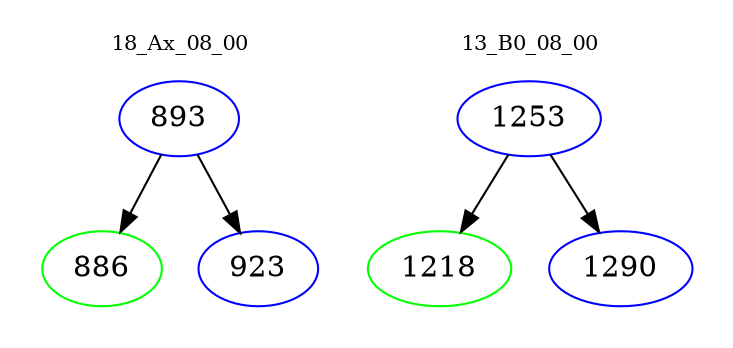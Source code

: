 digraph{
subgraph cluster_0 {
color = white
label = "18_Ax_08_00";
fontsize=10;
T0_893 [label="893", color="blue"]
T0_893 -> T0_886 [color="black"]
T0_886 [label="886", color="green"]
T0_893 -> T0_923 [color="black"]
T0_923 [label="923", color="blue"]
}
subgraph cluster_1 {
color = white
label = "13_B0_08_00";
fontsize=10;
T1_1253 [label="1253", color="blue"]
T1_1253 -> T1_1218 [color="black"]
T1_1218 [label="1218", color="green"]
T1_1253 -> T1_1290 [color="black"]
T1_1290 [label="1290", color="blue"]
}
}
